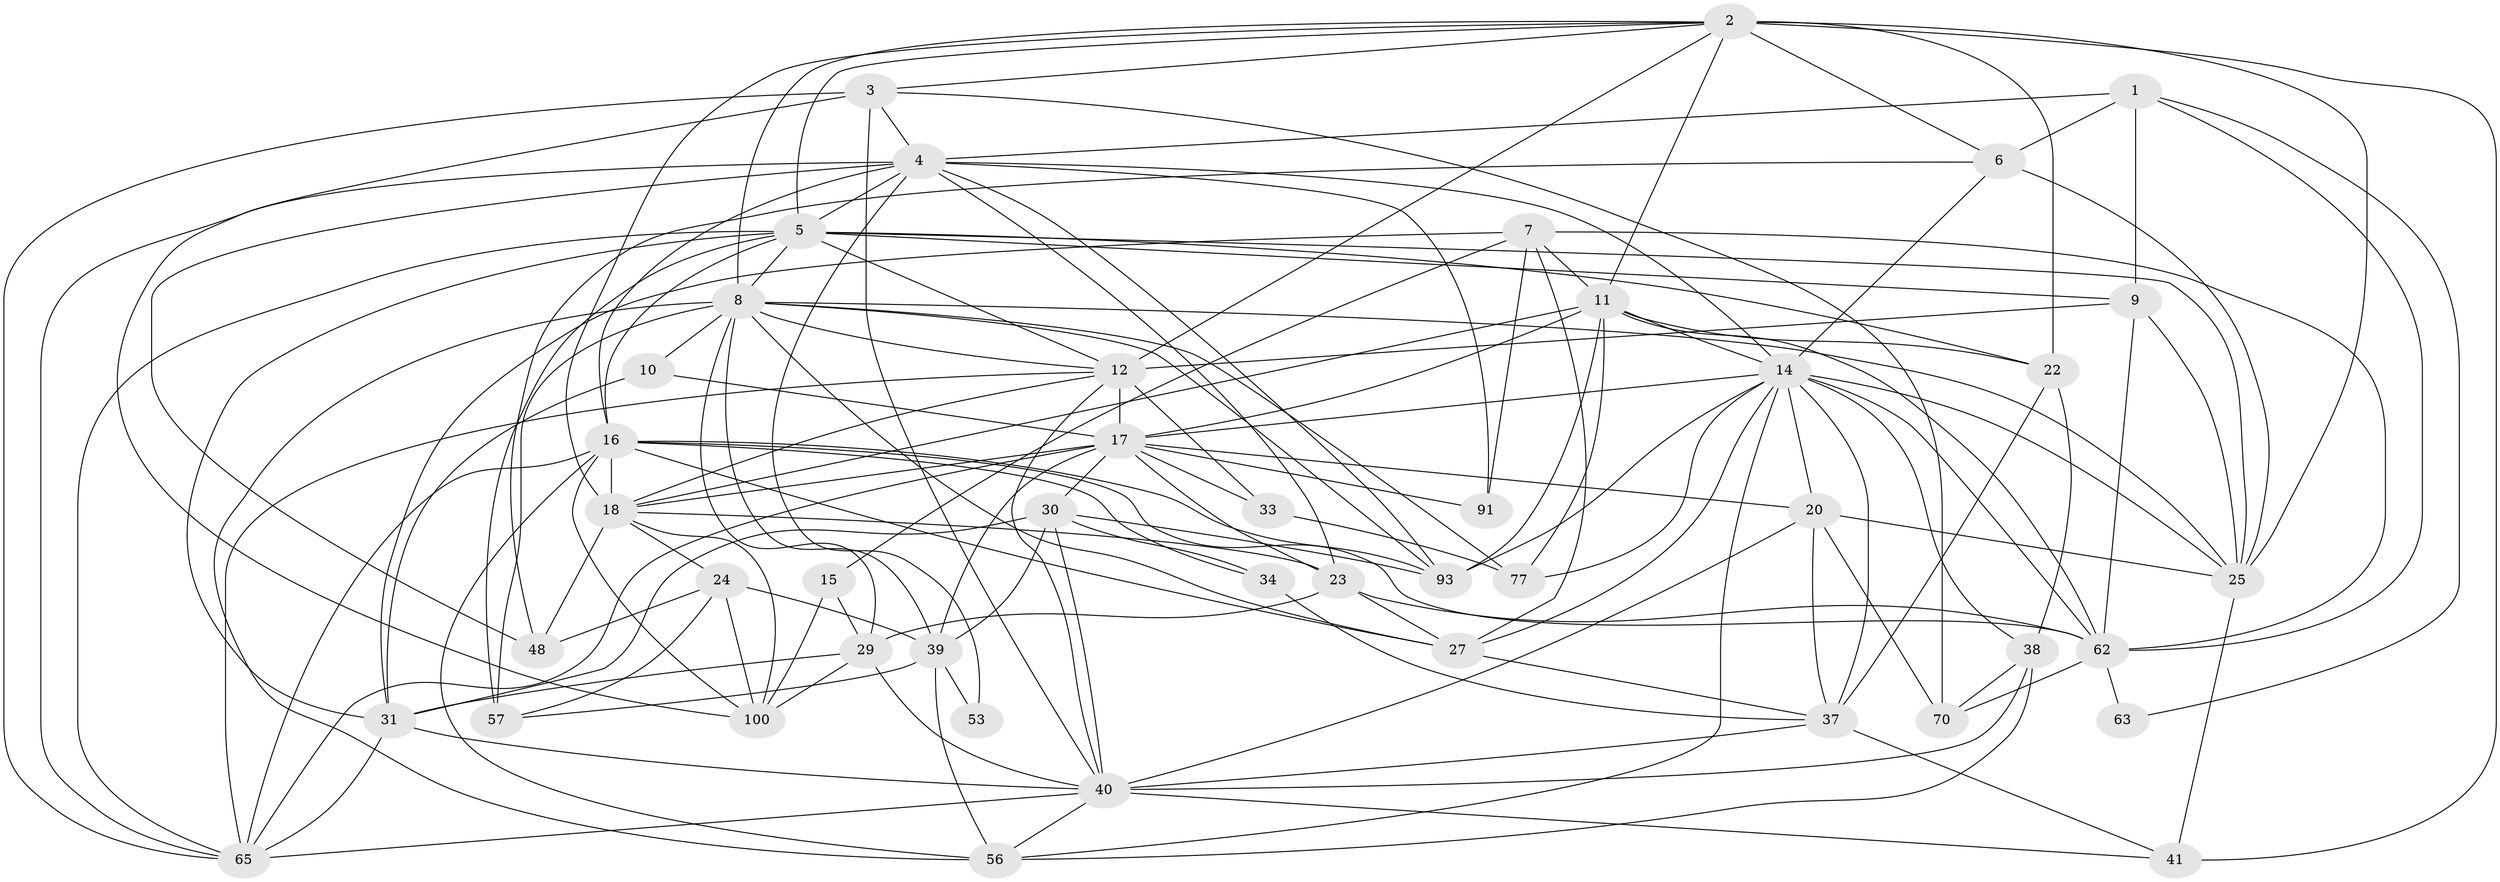 // original degree distribution, {5: 0.17699115044247787, 3: 0.3185840707964602, 7: 0.008849557522123894, 2: 0.11504424778761062, 9: 0.008849557522123894, 4: 0.23008849557522124, 6: 0.13274336283185842, 8: 0.008849557522123894}
// Generated by graph-tools (version 1.1) at 2025/18/03/04/25 18:18:46]
// undirected, 45 vertices, 146 edges
graph export_dot {
graph [start="1"]
  node [color=gray90,style=filled];
  1;
  2 [super="+87+13+35"];
  3 [super="+81"];
  4 [super="+66+21"];
  5 [super="+95+32+104"];
  6 [super="+106"];
  7 [super="+59"];
  8 [super="+51+69+19"];
  9 [super="+55"];
  10;
  11;
  12 [super="+88+92+105"];
  14 [super="+28"];
  15;
  16 [super="+84+80"];
  17 [super="+49"];
  18 [super="+45"];
  20;
  22 [super="+73+97"];
  23 [super="+26+54"];
  24 [super="+67"];
  25 [super="+61+68"];
  27 [super="+44"];
  29 [super="+107"];
  30 [super="+111"];
  31 [super="+47"];
  33 [super="+50"];
  34;
  37 [super="+79+96"];
  38 [super="+58"];
  39 [super="+74"];
  40 [super="+43+82+102"];
  41 [super="+71"];
  48;
  53;
  56 [super="+76"];
  57 [super="+78+85"];
  62 [super="+72"];
  63;
  65 [super="+101+103+94"];
  70;
  77;
  91;
  93 [super="+99+109"];
  100;
  1 -- 63;
  1 -- 62;
  1 -- 9;
  1 -- 4;
  1 -- 6;
  2 -- 8;
  2 -- 11;
  2 -- 3;
  2 -- 6 [weight=2];
  2 -- 12;
  2 -- 18;
  2 -- 5 [weight=2];
  2 -- 22;
  2 -- 25 [weight=2];
  2 -- 41;
  3 -- 100;
  3 -- 70;
  3 -- 4;
  3 -- 40;
  3 -- 65;
  4 -- 91;
  4 -- 48;
  4 -- 23;
  4 -- 93;
  4 -- 16;
  4 -- 65;
  4 -- 53;
  4 -- 14;
  4 -- 5;
  5 -- 22;
  5 -- 25 [weight=2];
  5 -- 65;
  5 -- 57 [weight=2];
  5 -- 31;
  5 -- 16;
  5 -- 8;
  5 -- 9;
  5 -- 12;
  6 -- 48;
  6 -- 25;
  6 -- 14;
  7 -- 27;
  7 -- 91;
  7 -- 11;
  7 -- 62;
  7 -- 15;
  7 -- 31;
  8 -- 29;
  8 -- 39;
  8 -- 10;
  8 -- 12;
  8 -- 77;
  8 -- 57;
  8 -- 93;
  8 -- 27;
  8 -- 56;
  8 -- 25 [weight=2];
  9 -- 12;
  9 -- 62;
  9 -- 25;
  10 -- 31;
  10 -- 17;
  11 -- 77;
  11 -- 62;
  11 -- 93;
  11 -- 18;
  11 -- 17;
  11 -- 14;
  11 -- 22;
  12 -- 17 [weight=2];
  12 -- 18;
  12 -- 33 [weight=2];
  12 -- 40;
  12 -- 65;
  14 -- 77;
  14 -- 17;
  14 -- 20;
  14 -- 56;
  14 -- 25;
  14 -- 27;
  14 -- 93;
  14 -- 62;
  14 -- 37 [weight=2];
  14 -- 38;
  15 -- 100;
  15 -- 29;
  16 -- 100;
  16 -- 34;
  16 -- 27;
  16 -- 65;
  16 -- 56;
  16 -- 62;
  16 -- 93;
  16 -- 18;
  17 -- 91;
  17 -- 18;
  17 -- 65;
  17 -- 39;
  17 -- 20;
  17 -- 23;
  17 -- 30;
  17 -- 33;
  18 -- 100;
  18 -- 48;
  18 -- 23;
  18 -- 24;
  20 -- 70;
  20 -- 40;
  20 -- 37;
  20 -- 25;
  22 -- 37;
  22 -- 38;
  23 -- 27;
  23 -- 29;
  23 -- 62;
  24 -- 100;
  24 -- 39;
  24 -- 57;
  24 -- 48;
  25 -- 41;
  27 -- 37;
  29 -- 100;
  29 -- 40;
  29 -- 31;
  30 -- 40;
  30 -- 34;
  30 -- 39;
  30 -- 93;
  30 -- 31;
  31 -- 65;
  31 -- 40;
  33 -- 77;
  34 -- 37;
  37 -- 40;
  37 -- 41;
  38 -- 40 [weight=2];
  38 -- 70;
  38 -- 56;
  39 -- 53;
  39 -- 57;
  39 -- 56;
  40 -- 65;
  40 -- 41;
  40 -- 56;
  62 -- 70;
  62 -- 63;
}
